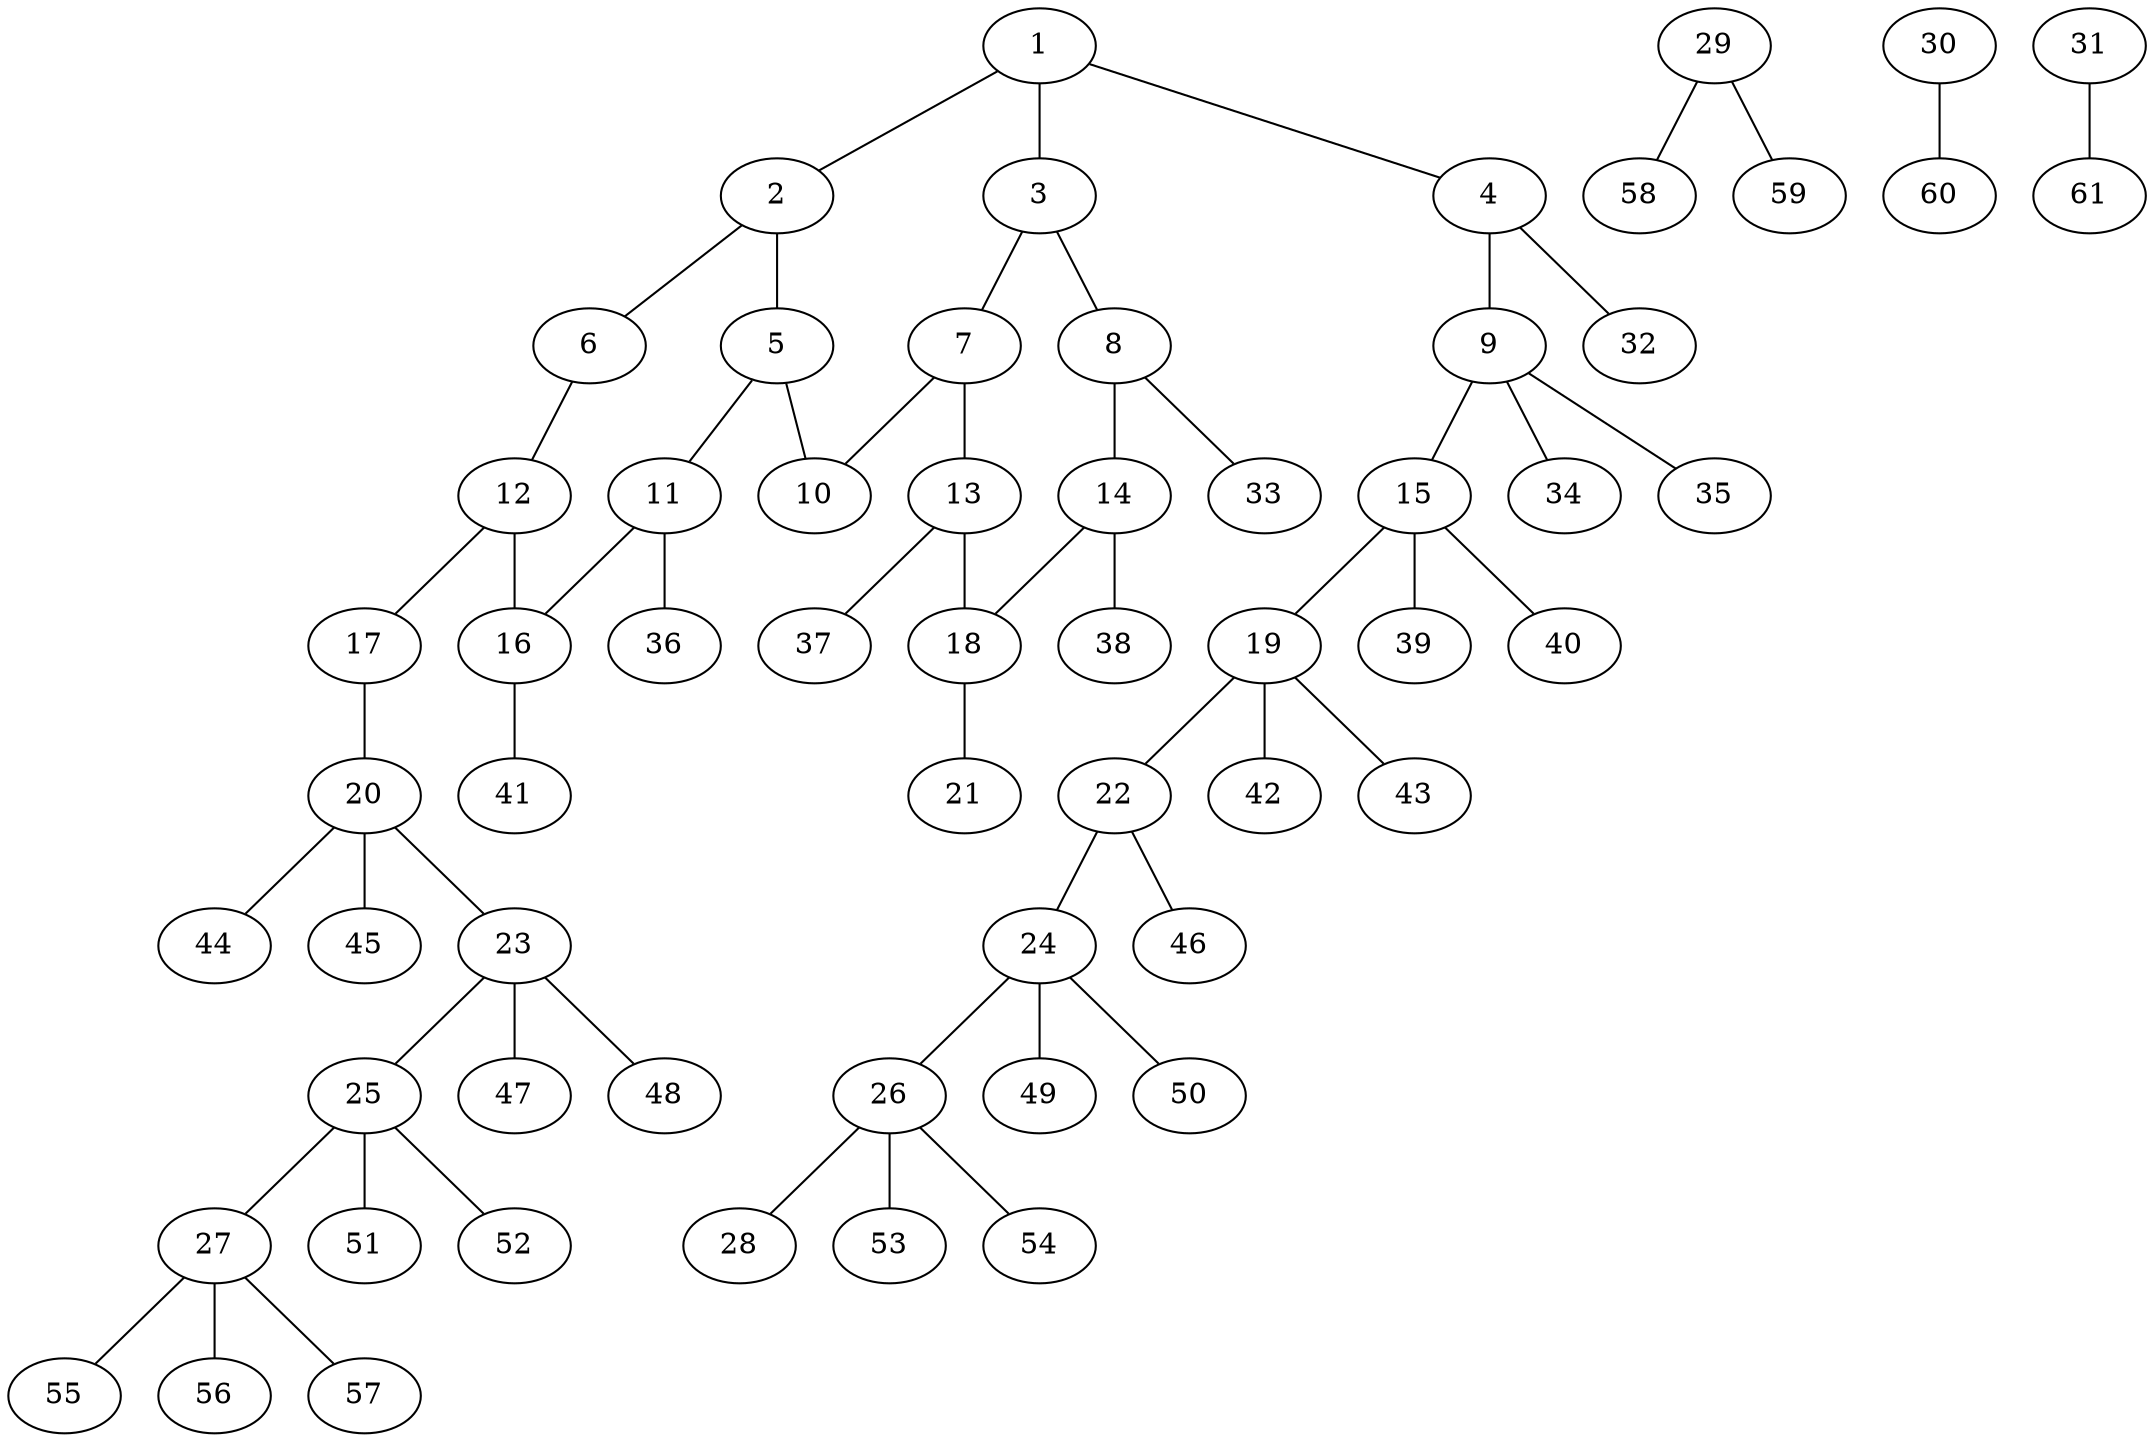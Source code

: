 graph molecule_2484 {
	1	 [chem=C];
	2	 [chem=C];
	1 -- 2	 [valence=1];
	3	 [chem=C];
	1 -- 3	 [valence=2];
	4	 [chem=N];
	1 -- 4	 [valence=1];
	5	 [chem=C];
	2 -- 5	 [valence=2];
	6	 [chem=N];
	2 -- 6	 [valence=1];
	7	 [chem=C];
	3 -- 7	 [valence=1];
	8	 [chem=C];
	3 -- 8	 [valence=1];
	9	 [chem=C];
	4 -- 9	 [valence=1];
	32	 [chem=H];
	4 -- 32	 [valence=1];
	10	 [chem=N];
	5 -- 10	 [valence=1];
	11	 [chem=C];
	5 -- 11	 [valence=1];
	12	 [chem=C];
	6 -- 12	 [valence=2];
	7 -- 10	 [valence=2];
	13	 [chem=C];
	7 -- 13	 [valence=1];
	14	 [chem=C];
	8 -- 14	 [valence=2];
	33	 [chem=H];
	8 -- 33	 [valence=1];
	15	 [chem=C];
	9 -- 15	 [valence=1];
	34	 [chem=H];
	9 -- 34	 [valence=1];
	35	 [chem=H];
	9 -- 35	 [valence=1];
	16	 [chem=C];
	11 -- 16	 [valence=2];
	36	 [chem=H];
	11 -- 36	 [valence=1];
	12 -- 16	 [valence=1];
	17	 [chem=O];
	12 -- 17	 [valence=1];
	18	 [chem=C];
	13 -- 18	 [valence=2];
	37	 [chem=H];
	13 -- 37	 [valence=1];
	14 -- 18	 [valence=1];
	38	 [chem=H];
	14 -- 38	 [valence=1];
	19	 [chem=C];
	15 -- 19	 [valence=1];
	39	 [chem=H];
	15 -- 39	 [valence=1];
	40	 [chem=H];
	15 -- 40	 [valence=1];
	41	 [chem=H];
	16 -- 41	 [valence=1];
	20	 [chem=C];
	17 -- 20	 [valence=1];
	21	 [chem=Cl];
	18 -- 21	 [valence=1];
	22	 [chem=N];
	19 -- 22	 [valence=1];
	42	 [chem=H];
	19 -- 42	 [valence=1];
	43	 [chem=H];
	19 -- 43	 [valence=1];
	23	 [chem=C];
	20 -- 23	 [valence=1];
	44	 [chem=H];
	20 -- 44	 [valence=1];
	45	 [chem=H];
	20 -- 45	 [valence=1];
	24	 [chem=C];
	22 -- 24	 [valence=1];
	46	 [chem=H];
	22 -- 46	 [valence=1];
	25	 [chem=C];
	23 -- 25	 [valence=1];
	47	 [chem=H];
	23 -- 47	 [valence=1];
	48	 [chem=H];
	23 -- 48	 [valence=1];
	26	 [chem=C];
	24 -- 26	 [valence=1];
	49	 [chem=H];
	24 -- 49	 [valence=1];
	50	 [chem=H];
	24 -- 50	 [valence=1];
	27	 [chem=C];
	25 -- 27	 [valence=1];
	51	 [chem=H];
	25 -- 51	 [valence=1];
	52	 [chem=H];
	25 -- 52	 [valence=1];
	28	 [chem=Cl];
	26 -- 28	 [valence=1];
	53	 [chem=H];
	26 -- 53	 [valence=1];
	54	 [chem=H];
	26 -- 54	 [valence=1];
	55	 [chem=H];
	27 -- 55	 [valence=1];
	56	 [chem=H];
	27 -- 56	 [valence=1];
	57	 [chem=H];
	27 -- 57	 [valence=1];
	29	 [chem=O];
	58	 [chem=H];
	29 -- 58	 [valence=1];
	59	 [chem=H];
	29 -- 59	 [valence=1];
	30	 [chem=Cl];
	60	 [chem=H];
	30 -- 60	 [valence=1];
	31	 [chem=Cl];
	61	 [chem=H];
	31 -- 61	 [valence=1];
}
